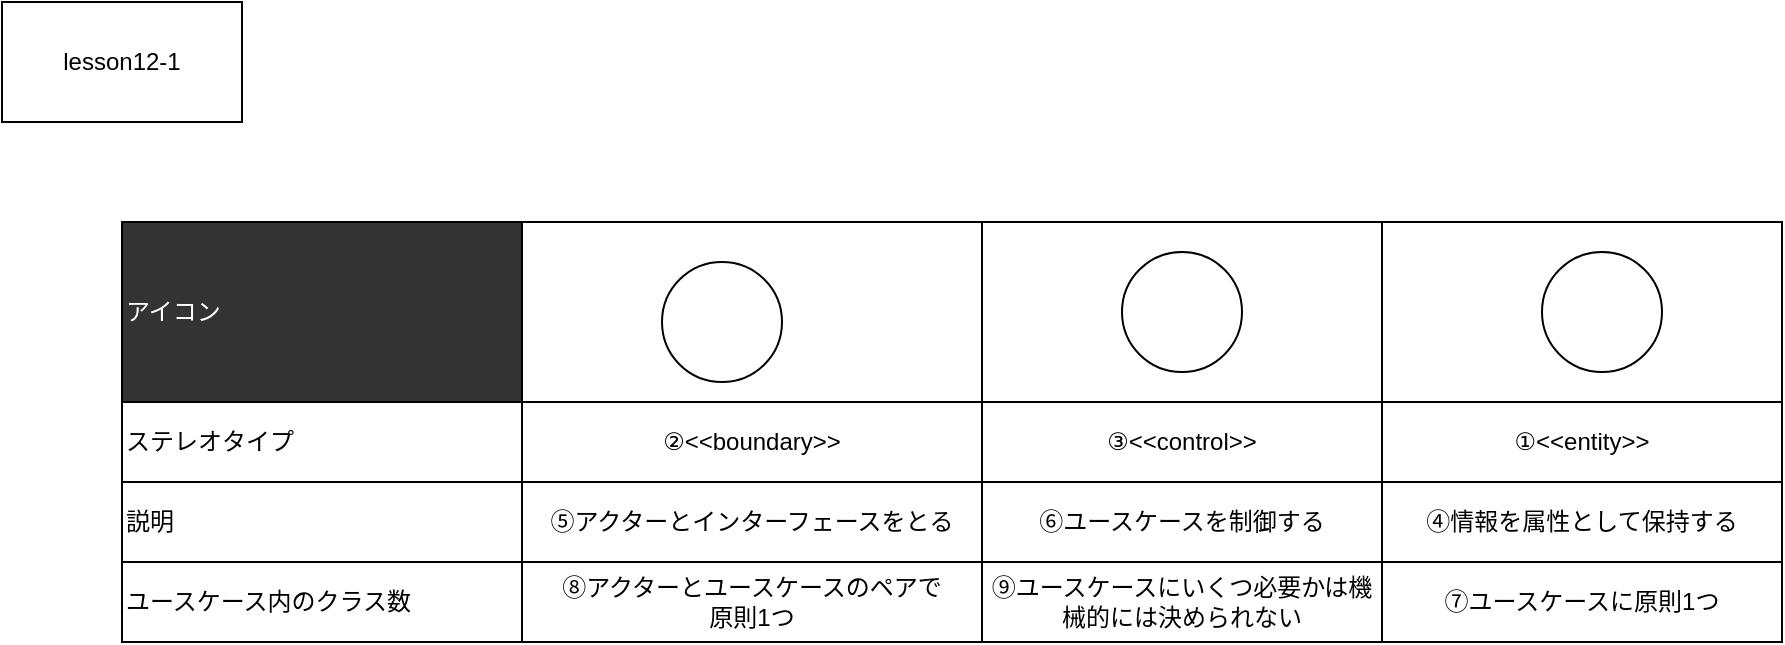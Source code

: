 <mxfile version="22.0.2" type="device">
  <diagram name="ページ1" id="NKPZZOQx5-XQ6p6UbQd2">
    <mxGraphModel dx="1016" dy="654" grid="1" gridSize="10" guides="1" tooltips="1" connect="1" arrows="1" fold="1" page="1" pageScale="1" pageWidth="827" pageHeight="1169" math="0" shadow="0">
      <root>
        <mxCell id="0" />
        <mxCell id="1" parent="0" />
        <mxCell id="0mSqBatTHCEcBpTO_uF6-18" value="lesson12-1" style="rounded=0;whiteSpace=wrap;html=1;" parent="1" vertex="1">
          <mxGeometry x="10" y="240" width="120" height="60" as="geometry" />
        </mxCell>
        <mxCell id="MJv23wk7wX1O_h6k998h-2" value="&lt;font color=&quot;#ffffff&quot;&gt;アイコン&lt;/font&gt;" style="rounded=0;whiteSpace=wrap;html=1;align=left;fillColor=#333333;" vertex="1" parent="1">
          <mxGeometry x="70" y="350" width="200" height="90" as="geometry" />
        </mxCell>
        <mxCell id="MJv23wk7wX1O_h6k998h-3" value="ステレオタイプ" style="rounded=0;whiteSpace=wrap;html=1;align=left;" vertex="1" parent="1">
          <mxGeometry x="70" y="440" width="200" height="40" as="geometry" />
        </mxCell>
        <mxCell id="MJv23wk7wX1O_h6k998h-4" value="説明" style="rounded=0;whiteSpace=wrap;html=1;align=left;" vertex="1" parent="1">
          <mxGeometry x="70" y="480" width="200" height="40" as="geometry" />
        </mxCell>
        <mxCell id="MJv23wk7wX1O_h6k998h-5" value="ユースケース内のクラス数" style="rounded=0;whiteSpace=wrap;html=1;align=left;" vertex="1" parent="1">
          <mxGeometry x="70" y="520" width="200" height="40" as="geometry" />
        </mxCell>
        <mxCell id="MJv23wk7wX1O_h6k998h-6" value="" style="rounded=0;whiteSpace=wrap;html=1;" vertex="1" parent="1">
          <mxGeometry x="270" y="350" width="230" height="90" as="geometry" />
        </mxCell>
        <mxCell id="MJv23wk7wX1O_h6k998h-7" value="" style="rounded=0;whiteSpace=wrap;html=1;" vertex="1" parent="1">
          <mxGeometry x="500" y="350" width="200" height="90" as="geometry" />
        </mxCell>
        <mxCell id="MJv23wk7wX1O_h6k998h-8" value="" style="rounded=0;whiteSpace=wrap;html=1;" vertex="1" parent="1">
          <mxGeometry x="700" y="350" width="200" height="90" as="geometry" />
        </mxCell>
        <mxCell id="MJv23wk7wX1O_h6k998h-9" value="②&amp;lt;&amp;lt;boundary&amp;gt;&amp;gt;" style="rounded=0;whiteSpace=wrap;html=1;" vertex="1" parent="1">
          <mxGeometry x="270" y="440" width="230" height="40" as="geometry" />
        </mxCell>
        <mxCell id="MJv23wk7wX1O_h6k998h-10" value="⑤アクターとインターフェースをとる" style="rounded=0;whiteSpace=wrap;html=1;" vertex="1" parent="1">
          <mxGeometry x="270" y="480" width="230" height="40" as="geometry" />
        </mxCell>
        <mxCell id="MJv23wk7wX1O_h6k998h-11" value="⑧アクターとユースケースのペアで&lt;br&gt;原則1つ" style="rounded=0;whiteSpace=wrap;html=1;" vertex="1" parent="1">
          <mxGeometry x="270" y="520" width="230" height="40" as="geometry" />
        </mxCell>
        <mxCell id="MJv23wk7wX1O_h6k998h-12" value="③&amp;lt;&amp;lt;control&amp;gt;&amp;gt;" style="rounded=0;whiteSpace=wrap;html=1;" vertex="1" parent="1">
          <mxGeometry x="500" y="440" width="200" height="40" as="geometry" />
        </mxCell>
        <mxCell id="MJv23wk7wX1O_h6k998h-13" value="⑥ユースケースを制御する" style="rounded=0;whiteSpace=wrap;html=1;" vertex="1" parent="1">
          <mxGeometry x="500" y="480" width="200" height="40" as="geometry" />
        </mxCell>
        <mxCell id="MJv23wk7wX1O_h6k998h-14" value="⑨ユースケースにいくつ必要かは機械的には決められない" style="rounded=0;whiteSpace=wrap;html=1;" vertex="1" parent="1">
          <mxGeometry x="500" y="520" width="200" height="40" as="geometry" />
        </mxCell>
        <mxCell id="MJv23wk7wX1O_h6k998h-15" value="①&amp;lt;&amp;lt;entity&amp;gt;&amp;gt;" style="rounded=0;whiteSpace=wrap;html=1;" vertex="1" parent="1">
          <mxGeometry x="700" y="440" width="200" height="40" as="geometry" />
        </mxCell>
        <mxCell id="MJv23wk7wX1O_h6k998h-16" value="④情報を属性として保持する" style="rounded=0;whiteSpace=wrap;html=1;" vertex="1" parent="1">
          <mxGeometry x="700" y="480" width="200" height="40" as="geometry" />
        </mxCell>
        <mxCell id="MJv23wk7wX1O_h6k998h-17" value="⑦ユースケースに原則1つ" style="rounded=0;whiteSpace=wrap;html=1;" vertex="1" parent="1">
          <mxGeometry x="700" y="520" width="200" height="40" as="geometry" />
        </mxCell>
        <mxCell id="MJv23wk7wX1O_h6k998h-18" value="" style="ellipse;whiteSpace=wrap;html=1;aspect=fixed;" vertex="1" parent="1">
          <mxGeometry x="340" y="370" width="60" height="60" as="geometry" />
        </mxCell>
        <mxCell id="MJv23wk7wX1O_h6k998h-19" value="" style="ellipse;whiteSpace=wrap;html=1;aspect=fixed;" vertex="1" parent="1">
          <mxGeometry x="570" y="365" width="60" height="60" as="geometry" />
        </mxCell>
        <mxCell id="MJv23wk7wX1O_h6k998h-20" value="" style="ellipse;whiteSpace=wrap;html=1;aspect=fixed;" vertex="1" parent="1">
          <mxGeometry x="780" y="365" width="60" height="60" as="geometry" />
        </mxCell>
      </root>
    </mxGraphModel>
  </diagram>
</mxfile>
